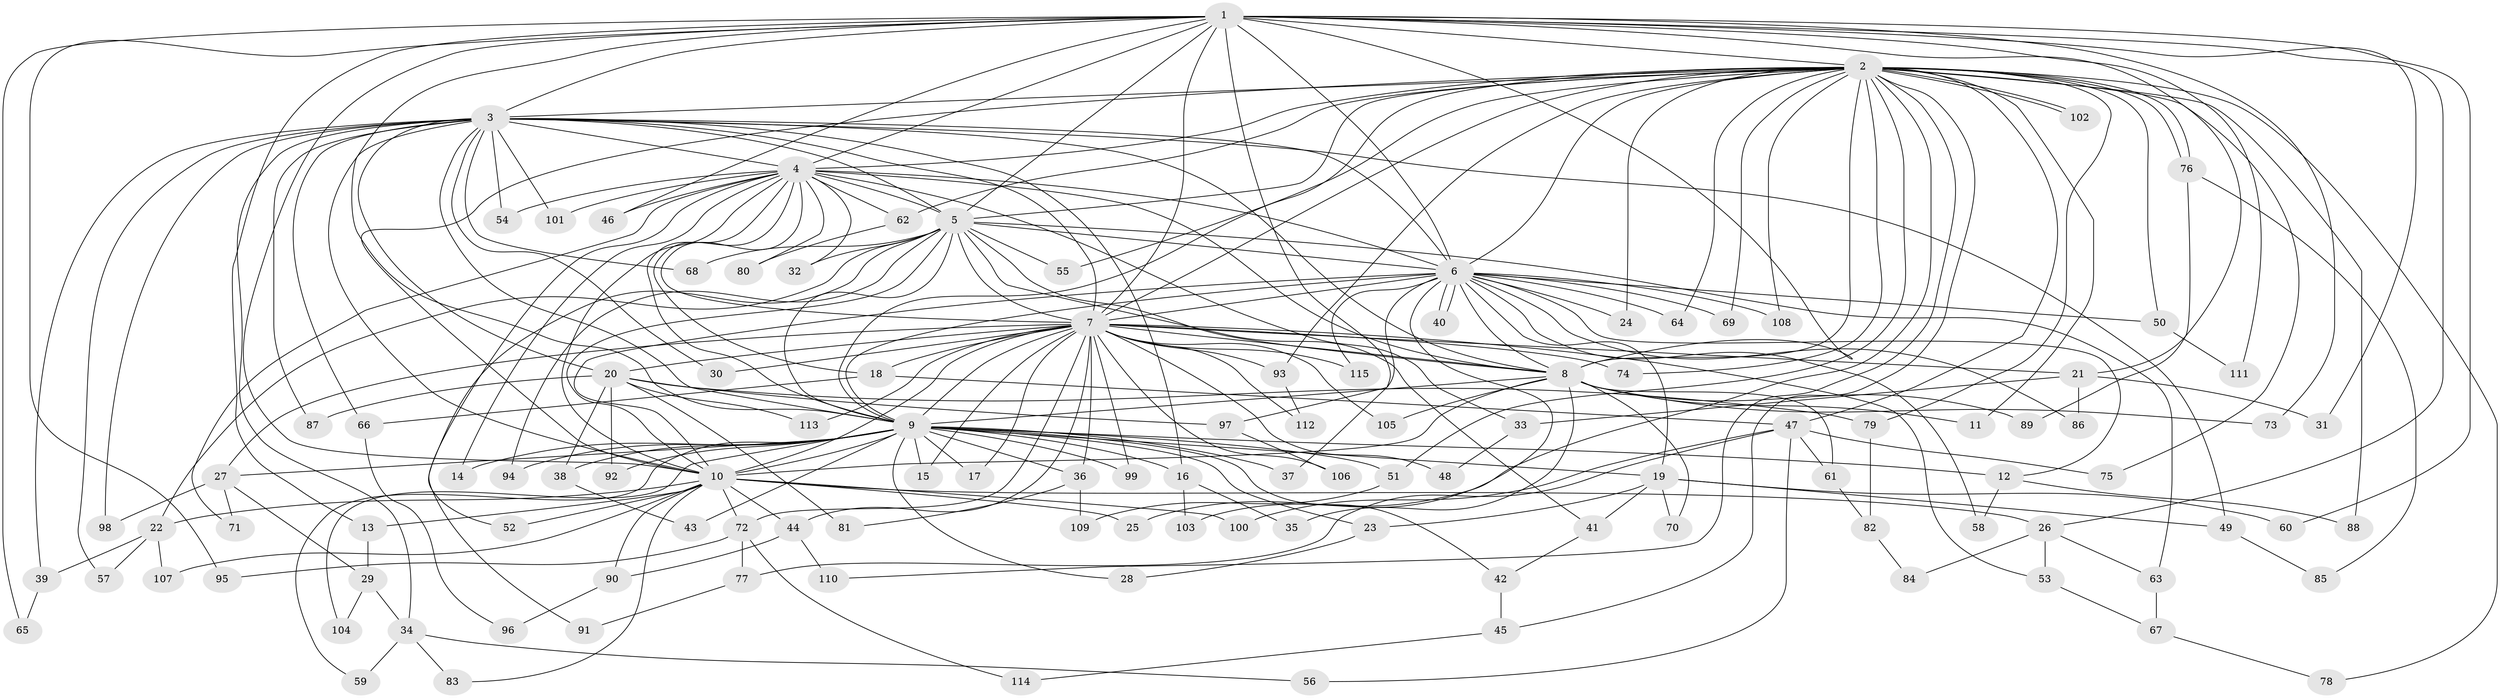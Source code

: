 // Generated by graph-tools (version 1.1) at 2025/46/03/09/25 04:46:05]
// undirected, 115 vertices, 255 edges
graph export_dot {
graph [start="1"]
  node [color=gray90,style=filled];
  1;
  2;
  3;
  4;
  5;
  6;
  7;
  8;
  9;
  10;
  11;
  12;
  13;
  14;
  15;
  16;
  17;
  18;
  19;
  20;
  21;
  22;
  23;
  24;
  25;
  26;
  27;
  28;
  29;
  30;
  31;
  32;
  33;
  34;
  35;
  36;
  37;
  38;
  39;
  40;
  41;
  42;
  43;
  44;
  45;
  46;
  47;
  48;
  49;
  50;
  51;
  52;
  53;
  54;
  55;
  56;
  57;
  58;
  59;
  60;
  61;
  62;
  63;
  64;
  65;
  66;
  67;
  68;
  69;
  70;
  71;
  72;
  73;
  74;
  75;
  76;
  77;
  78;
  79;
  80;
  81;
  82;
  83;
  84;
  85;
  86;
  87;
  88;
  89;
  90;
  91;
  92;
  93;
  94;
  95;
  96;
  97;
  98;
  99;
  100;
  101;
  102;
  103;
  104;
  105;
  106;
  107;
  108;
  109;
  110;
  111;
  112;
  113;
  114;
  115;
  1 -- 2;
  1 -- 3;
  1 -- 4;
  1 -- 5;
  1 -- 6;
  1 -- 7;
  1 -- 8;
  1 -- 9;
  1 -- 10;
  1 -- 13;
  1 -- 21;
  1 -- 26;
  1 -- 31;
  1 -- 37;
  1 -- 46;
  1 -- 60;
  1 -- 65;
  1 -- 73;
  1 -- 95;
  1 -- 111;
  2 -- 3;
  2 -- 4;
  2 -- 5;
  2 -- 6;
  2 -- 7;
  2 -- 8;
  2 -- 9;
  2 -- 10;
  2 -- 11;
  2 -- 24;
  2 -- 25;
  2 -- 45;
  2 -- 47;
  2 -- 50;
  2 -- 51;
  2 -- 55;
  2 -- 62;
  2 -- 64;
  2 -- 69;
  2 -- 74;
  2 -- 75;
  2 -- 76;
  2 -- 76;
  2 -- 78;
  2 -- 79;
  2 -- 88;
  2 -- 93;
  2 -- 102;
  2 -- 102;
  2 -- 108;
  2 -- 110;
  3 -- 4;
  3 -- 5;
  3 -- 6;
  3 -- 7;
  3 -- 8;
  3 -- 9;
  3 -- 10;
  3 -- 16;
  3 -- 20;
  3 -- 30;
  3 -- 34;
  3 -- 39;
  3 -- 49;
  3 -- 54;
  3 -- 57;
  3 -- 66;
  3 -- 68;
  3 -- 87;
  3 -- 98;
  3 -- 101;
  4 -- 5;
  4 -- 6;
  4 -- 7;
  4 -- 8;
  4 -- 9;
  4 -- 10;
  4 -- 14;
  4 -- 18;
  4 -- 32;
  4 -- 33;
  4 -- 46;
  4 -- 52;
  4 -- 54;
  4 -- 62;
  4 -- 71;
  4 -- 80;
  4 -- 101;
  5 -- 6;
  5 -- 7;
  5 -- 8;
  5 -- 9;
  5 -- 10;
  5 -- 22;
  5 -- 32;
  5 -- 41;
  5 -- 55;
  5 -- 63;
  5 -- 68;
  5 -- 91;
  5 -- 94;
  6 -- 7;
  6 -- 8;
  6 -- 9;
  6 -- 10;
  6 -- 12;
  6 -- 19;
  6 -- 24;
  6 -- 40;
  6 -- 40;
  6 -- 50;
  6 -- 58;
  6 -- 64;
  6 -- 69;
  6 -- 86;
  6 -- 97;
  6 -- 103;
  6 -- 108;
  6 -- 115;
  7 -- 8;
  7 -- 9;
  7 -- 10;
  7 -- 15;
  7 -- 17;
  7 -- 18;
  7 -- 20;
  7 -- 21;
  7 -- 27;
  7 -- 30;
  7 -- 36;
  7 -- 44;
  7 -- 48;
  7 -- 53;
  7 -- 72;
  7 -- 74;
  7 -- 93;
  7 -- 99;
  7 -- 105;
  7 -- 106;
  7 -- 112;
  7 -- 113;
  7 -- 115;
  8 -- 9;
  8 -- 10;
  8 -- 11;
  8 -- 35;
  8 -- 61;
  8 -- 70;
  8 -- 73;
  8 -- 89;
  8 -- 105;
  9 -- 10;
  9 -- 12;
  9 -- 14;
  9 -- 15;
  9 -- 16;
  9 -- 17;
  9 -- 19;
  9 -- 23;
  9 -- 27;
  9 -- 28;
  9 -- 36;
  9 -- 37;
  9 -- 38;
  9 -- 42;
  9 -- 43;
  9 -- 51;
  9 -- 59;
  9 -- 92;
  9 -- 94;
  9 -- 99;
  9 -- 104;
  10 -- 13;
  10 -- 22;
  10 -- 25;
  10 -- 26;
  10 -- 44;
  10 -- 52;
  10 -- 72;
  10 -- 83;
  10 -- 90;
  10 -- 100;
  10 -- 107;
  12 -- 58;
  12 -- 88;
  13 -- 29;
  16 -- 35;
  16 -- 103;
  18 -- 47;
  18 -- 66;
  19 -- 23;
  19 -- 41;
  19 -- 49;
  19 -- 60;
  19 -- 70;
  20 -- 38;
  20 -- 79;
  20 -- 81;
  20 -- 87;
  20 -- 92;
  20 -- 97;
  20 -- 113;
  21 -- 31;
  21 -- 33;
  21 -- 86;
  22 -- 39;
  22 -- 57;
  22 -- 107;
  23 -- 28;
  26 -- 53;
  26 -- 63;
  26 -- 84;
  27 -- 29;
  27 -- 71;
  27 -- 98;
  29 -- 34;
  29 -- 104;
  33 -- 48;
  34 -- 56;
  34 -- 59;
  34 -- 83;
  36 -- 81;
  36 -- 109;
  38 -- 43;
  39 -- 65;
  41 -- 42;
  42 -- 45;
  44 -- 90;
  44 -- 110;
  45 -- 114;
  47 -- 56;
  47 -- 61;
  47 -- 75;
  47 -- 77;
  47 -- 100;
  49 -- 85;
  50 -- 111;
  51 -- 109;
  53 -- 67;
  61 -- 82;
  62 -- 80;
  63 -- 67;
  66 -- 96;
  67 -- 78;
  72 -- 77;
  72 -- 95;
  72 -- 114;
  76 -- 85;
  76 -- 89;
  77 -- 91;
  79 -- 82;
  82 -- 84;
  90 -- 96;
  93 -- 112;
  97 -- 106;
}
